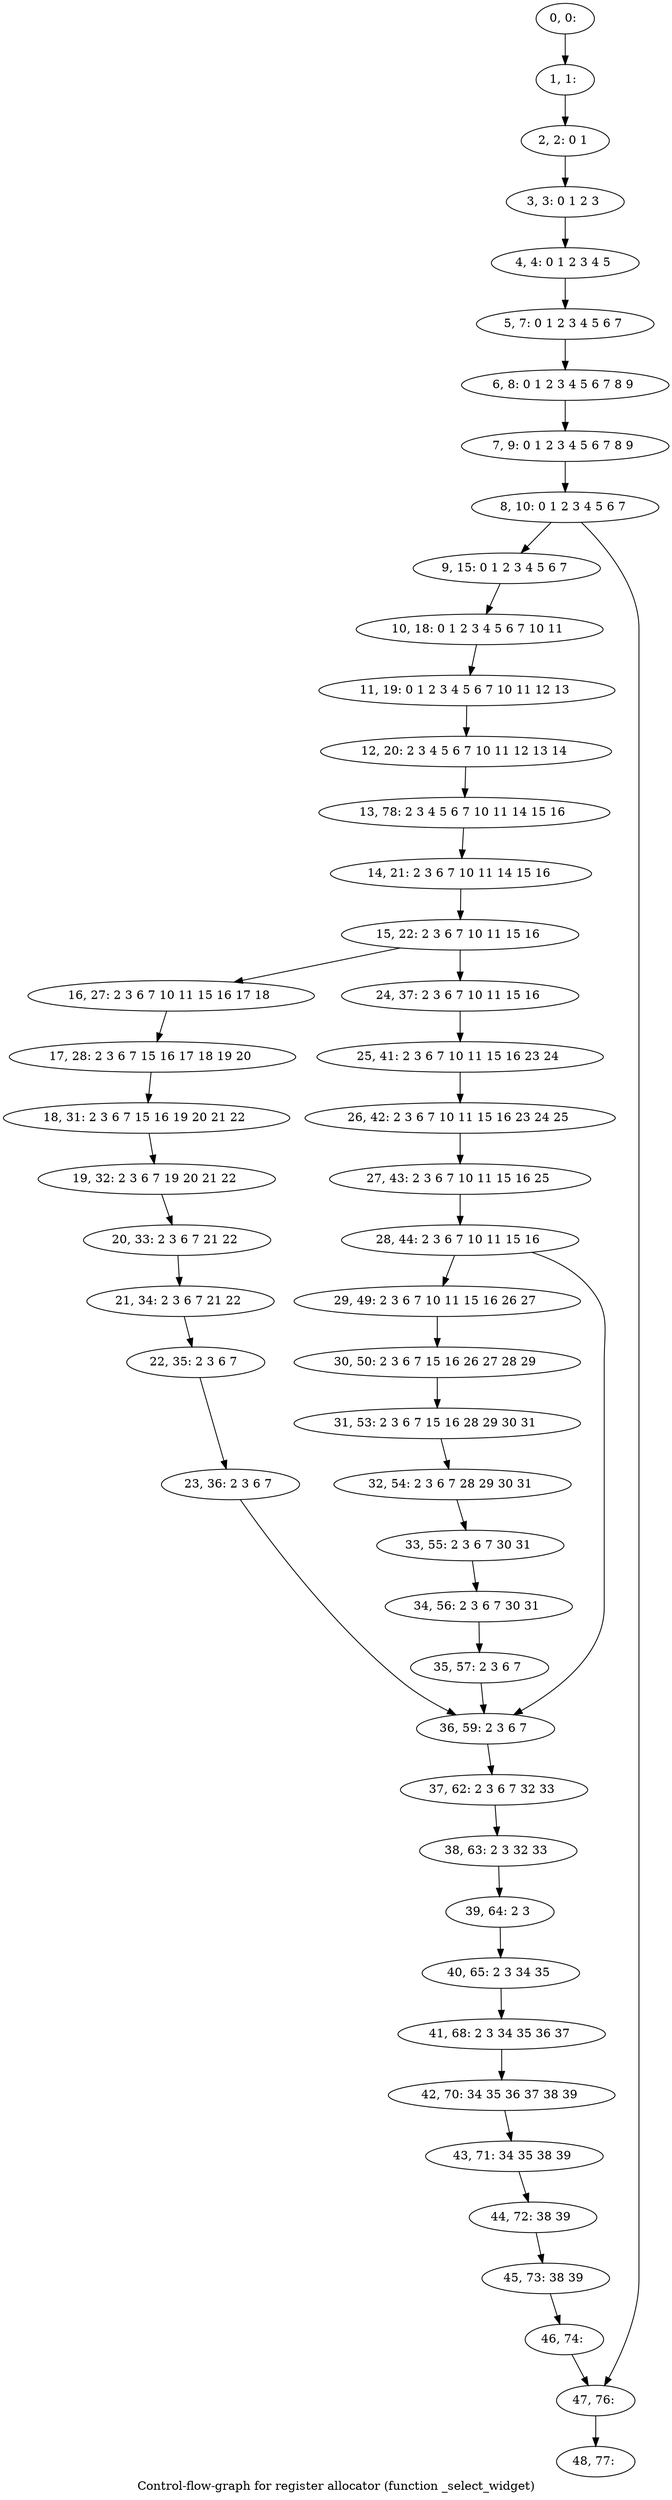 digraph G {
graph [label="Control-flow-graph for register allocator (function _select_widget)"]
0[label="0, 0: "];
1[label="1, 1: "];
2[label="2, 2: 0 1 "];
3[label="3, 3: 0 1 2 3 "];
4[label="4, 4: 0 1 2 3 4 5 "];
5[label="5, 7: 0 1 2 3 4 5 6 7 "];
6[label="6, 8: 0 1 2 3 4 5 6 7 8 9 "];
7[label="7, 9: 0 1 2 3 4 5 6 7 8 9 "];
8[label="8, 10: 0 1 2 3 4 5 6 7 "];
9[label="9, 15: 0 1 2 3 4 5 6 7 "];
10[label="10, 18: 0 1 2 3 4 5 6 7 10 11 "];
11[label="11, 19: 0 1 2 3 4 5 6 7 10 11 12 13 "];
12[label="12, 20: 2 3 4 5 6 7 10 11 12 13 14 "];
13[label="13, 78: 2 3 4 5 6 7 10 11 14 15 16 "];
14[label="14, 21: 2 3 6 7 10 11 14 15 16 "];
15[label="15, 22: 2 3 6 7 10 11 15 16 "];
16[label="16, 27: 2 3 6 7 10 11 15 16 17 18 "];
17[label="17, 28: 2 3 6 7 15 16 17 18 19 20 "];
18[label="18, 31: 2 3 6 7 15 16 19 20 21 22 "];
19[label="19, 32: 2 3 6 7 19 20 21 22 "];
20[label="20, 33: 2 3 6 7 21 22 "];
21[label="21, 34: 2 3 6 7 21 22 "];
22[label="22, 35: 2 3 6 7 "];
23[label="23, 36: 2 3 6 7 "];
24[label="24, 37: 2 3 6 7 10 11 15 16 "];
25[label="25, 41: 2 3 6 7 10 11 15 16 23 24 "];
26[label="26, 42: 2 3 6 7 10 11 15 16 23 24 25 "];
27[label="27, 43: 2 3 6 7 10 11 15 16 25 "];
28[label="28, 44: 2 3 6 7 10 11 15 16 "];
29[label="29, 49: 2 3 6 7 10 11 15 16 26 27 "];
30[label="30, 50: 2 3 6 7 15 16 26 27 28 29 "];
31[label="31, 53: 2 3 6 7 15 16 28 29 30 31 "];
32[label="32, 54: 2 3 6 7 28 29 30 31 "];
33[label="33, 55: 2 3 6 7 30 31 "];
34[label="34, 56: 2 3 6 7 30 31 "];
35[label="35, 57: 2 3 6 7 "];
36[label="36, 59: 2 3 6 7 "];
37[label="37, 62: 2 3 6 7 32 33 "];
38[label="38, 63: 2 3 32 33 "];
39[label="39, 64: 2 3 "];
40[label="40, 65: 2 3 34 35 "];
41[label="41, 68: 2 3 34 35 36 37 "];
42[label="42, 70: 34 35 36 37 38 39 "];
43[label="43, 71: 34 35 38 39 "];
44[label="44, 72: 38 39 "];
45[label="45, 73: 38 39 "];
46[label="46, 74: "];
47[label="47, 76: "];
48[label="48, 77: "];
0->1 ;
1->2 ;
2->3 ;
3->4 ;
4->5 ;
5->6 ;
6->7 ;
7->8 ;
8->9 ;
8->47 ;
9->10 ;
10->11 ;
11->12 ;
12->13 ;
13->14 ;
14->15 ;
15->16 ;
15->24 ;
16->17 ;
17->18 ;
18->19 ;
19->20 ;
20->21 ;
21->22 ;
22->23 ;
23->36 ;
24->25 ;
25->26 ;
26->27 ;
27->28 ;
28->29 ;
28->36 ;
29->30 ;
30->31 ;
31->32 ;
32->33 ;
33->34 ;
34->35 ;
35->36 ;
36->37 ;
37->38 ;
38->39 ;
39->40 ;
40->41 ;
41->42 ;
42->43 ;
43->44 ;
44->45 ;
45->46 ;
46->47 ;
47->48 ;
}
